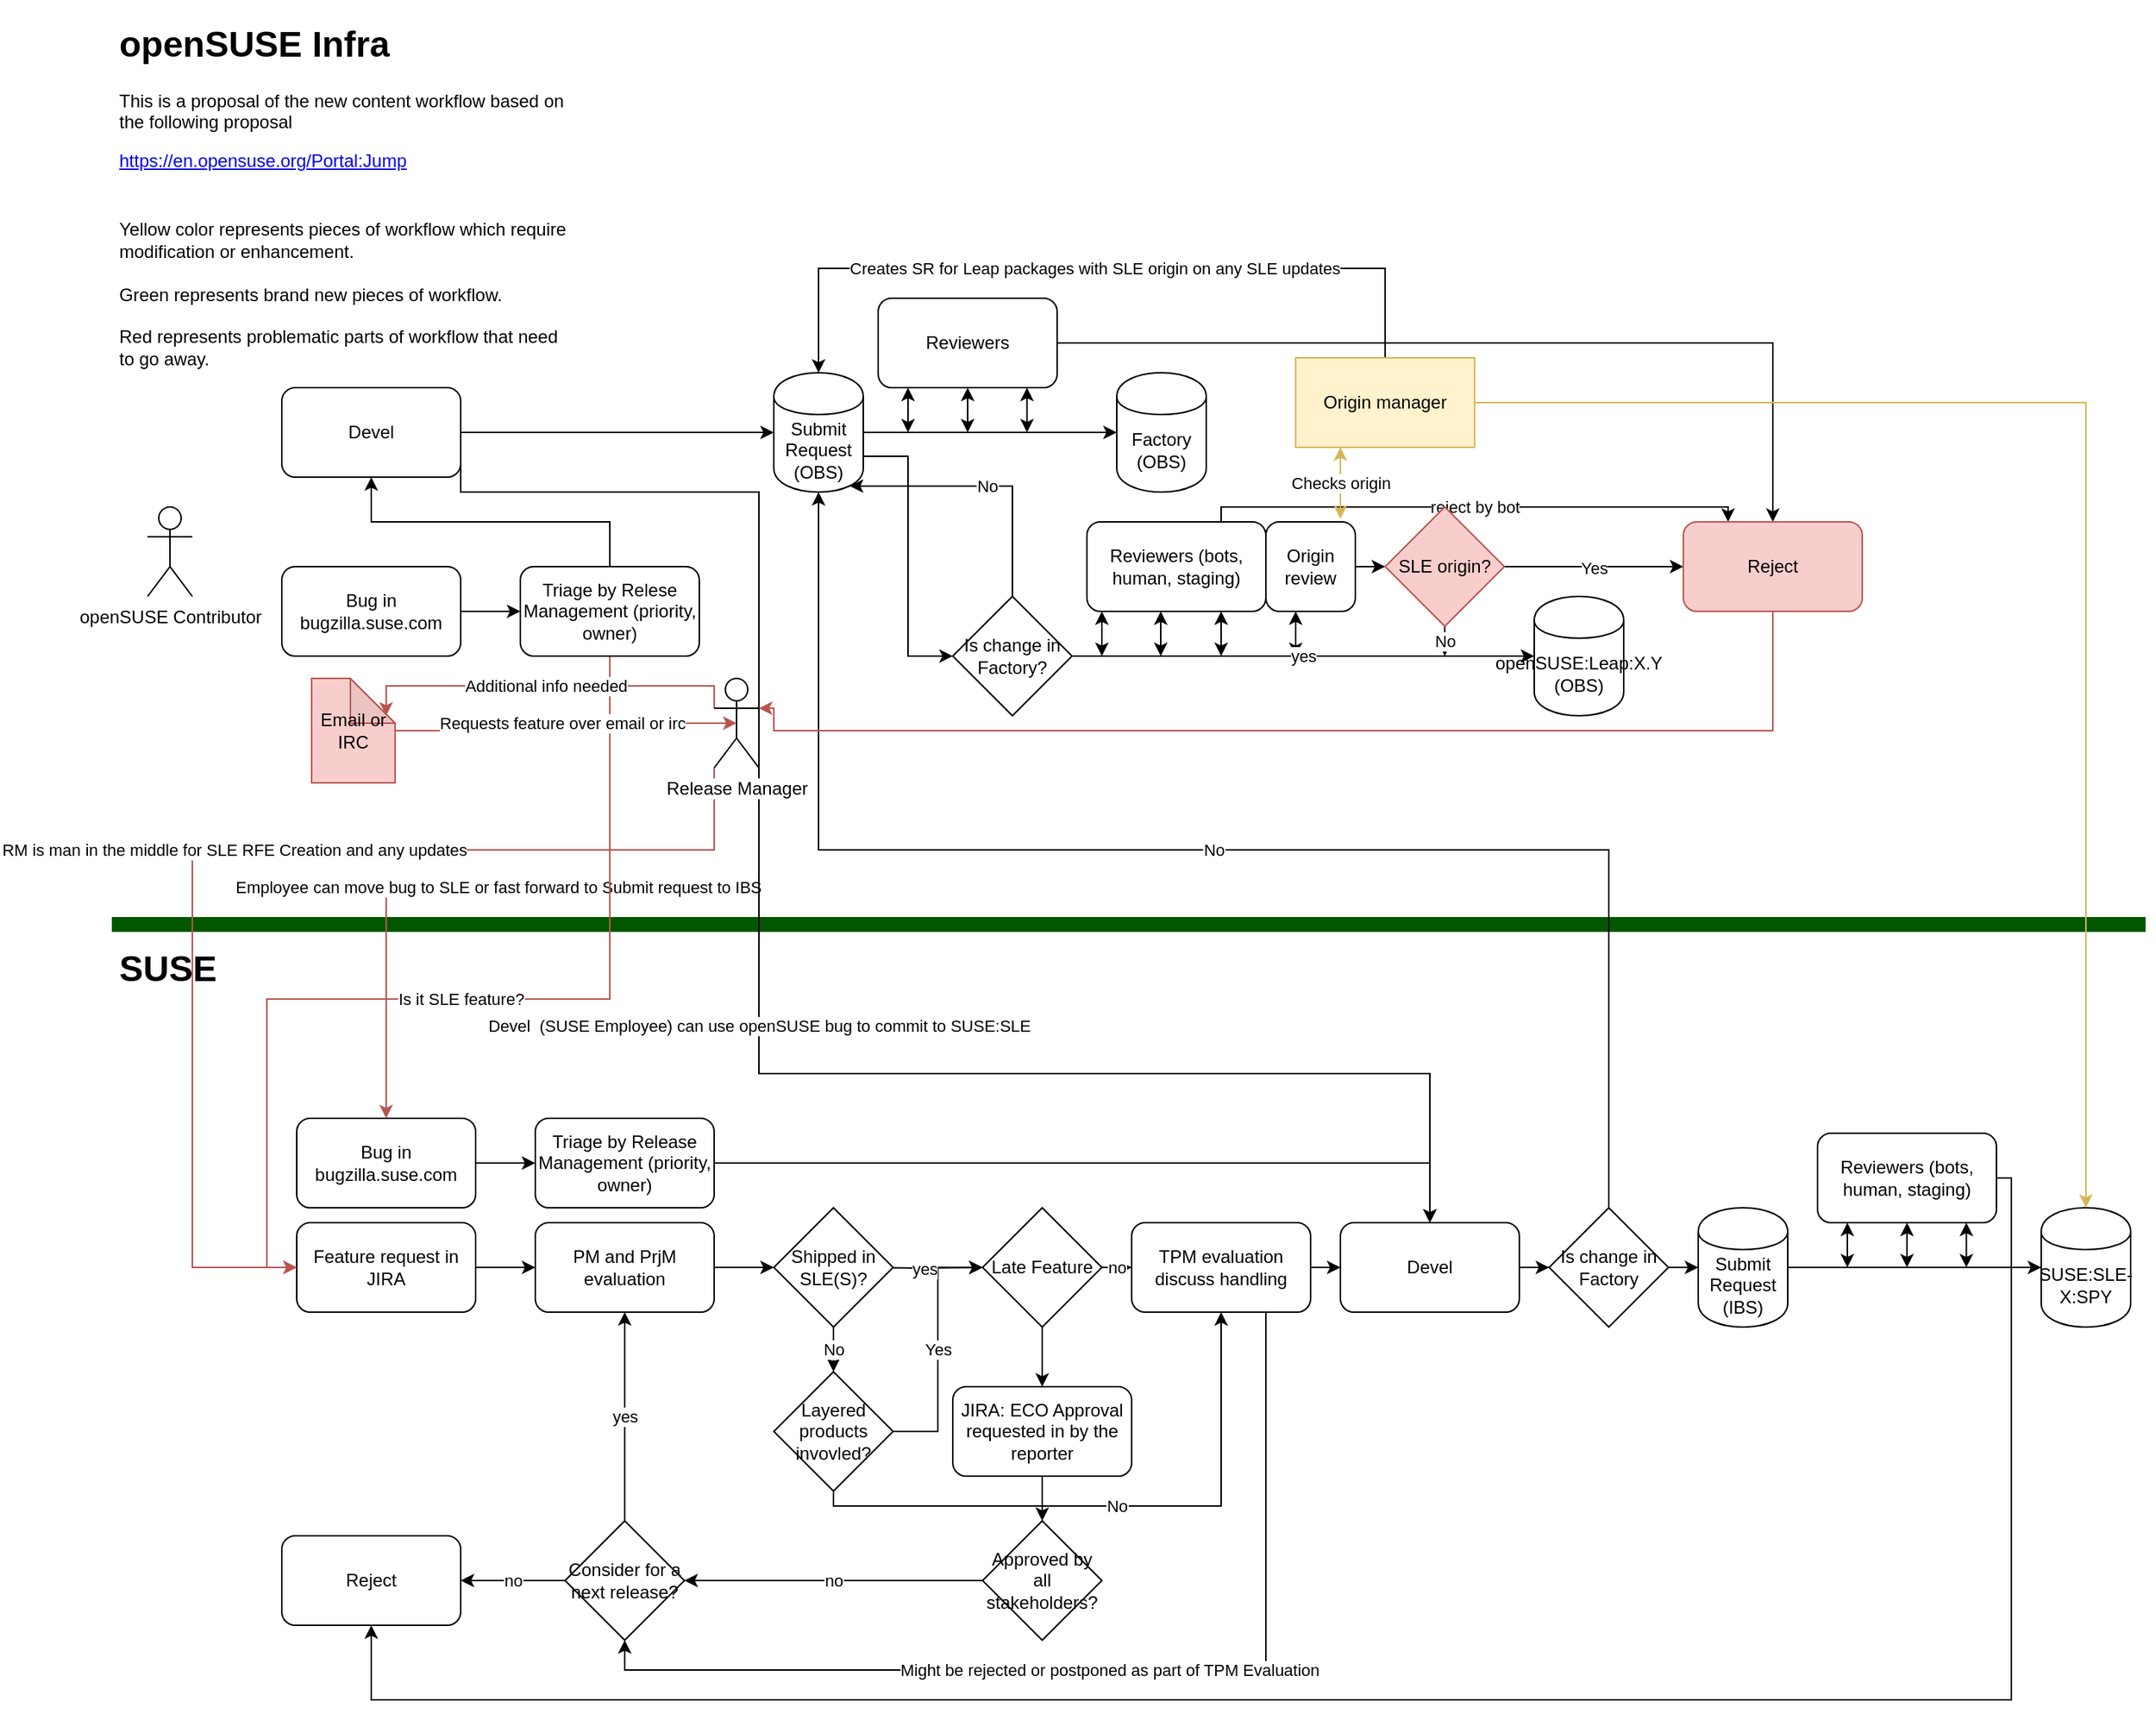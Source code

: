 <mxfile version="13.1.14" type="device"><diagram name="Page-1" id="8ce9d11a-91a2-4d17-14d8-a56ed91bf033"><mxGraphModel dx="4708" dy="1208" grid="1" gridSize="10" guides="1" tooltips="1" connect="1" arrows="1" fold="1" page="1" pageScale="1" pageWidth="1169" pageHeight="827" background="#ffffff" math="0" shadow="0"><root><mxCell id="0"/><mxCell id="1" parent="0"/><mxCell id="AD1e-GDrB62CxxPefLW_-43" value="&lt;h1&gt;openSUSE Infra&lt;/h1&gt;&lt;h1&gt;&lt;div style=&quot;font-size: 12px ; font-weight: 400&quot;&gt;This is a proposal of the new content workflow based on the following proposal&lt;/div&gt;&lt;a href=&quot;https://en.opensuse.org/Portal:Jump&quot; style=&quot;font-size: 12px ; font-weight: 400&quot;&gt;https://en.opensuse.org/Portal:Jump&lt;/a&gt;&lt;br style=&quot;font-size: 12px ; font-weight: 400&quot;&gt;&lt;br style=&quot;font-size: 12px ; font-weight: 400&quot;&gt;&lt;div style=&quot;font-size: 12px ; font-weight: 400&quot;&gt;Yellow color represents pieces of workflow which require modification or enhancement.&amp;nbsp;&lt;/div&gt;&lt;div style=&quot;font-size: 12px ; font-weight: 400&quot;&gt;&lt;br&gt;&lt;/div&gt;&lt;div style=&quot;font-size: 12px ; font-weight: 400&quot;&gt;Green represents brand new pieces of workflow.&amp;nbsp;&lt;/div&gt;&lt;div style=&quot;font-size: 12px ; font-weight: 400&quot;&gt;&lt;br&gt;&lt;/div&gt;&lt;div style=&quot;font-size: 12px ; font-weight: 400&quot;&gt;Red represents problematic parts of workflow that need to go away.&lt;/div&gt;&lt;/h1&gt;" style="text;html=1;strokeColor=none;fillColor=none;spacing=5;spacingTop=-20;whiteSpace=wrap;overflow=hidden;rounded=0;" parent="1" vertex="1"><mxGeometry x="-1164" y="220" width="314" height="280" as="geometry"/></mxCell><mxCell id="AD1e-GDrB62CxxPefLW_-110" value="" style="endArrow=none;html=1;strokeWidth=10;fillColor=#008a00;strokeColor=#005700;" parent="1" edge="1"><mxGeometry width="50" height="50" relative="1" as="geometry"><mxPoint x="-1164" y="830" as="sourcePoint"/><mxPoint x="200" y="830" as="targetPoint"/></mxGeometry></mxCell><mxCell id="AD1e-GDrB62CxxPefLW_-133" value="" style="edgeStyle=orthogonalEdgeStyle;rounded=0;orthogonalLoop=1;jettySize=auto;html=1;" parent="1" source="AD1e-GDrB62CxxPefLW_-114" target="AD1e-GDrB62CxxPefLW_-132" edge="1"><mxGeometry relative="1" as="geometry"/></mxCell><mxCell id="AD1e-GDrB62CxxPefLW_-114" value="Feature request in JIRA" style="rounded=1;whiteSpace=wrap;html=1;" parent="1" vertex="1"><mxGeometry x="-1040" y="1030" width="120" height="60" as="geometry"/></mxCell><mxCell id="AD1e-GDrB62CxxPefLW_-132" value="PM and PrjM evaluation" style="rounded=1;whiteSpace=wrap;html=1;" parent="1" vertex="1"><mxGeometry x="-880" y="1030" width="120" height="60" as="geometry"/></mxCell><mxCell id="AD1e-GDrB62CxxPefLW_-143" value="" style="edgeStyle=orthogonalEdgeStyle;rounded=0;orthogonalLoop=1;jettySize=auto;html=1;" parent="1" source="AD1e-GDrB62CxxPefLW_-141" target="AD1e-GDrB62CxxPefLW_-142" edge="1"><mxGeometry relative="1" as="geometry"/></mxCell><mxCell id="AD1e-GDrB62CxxPefLW_-230" style="edgeStyle=orthogonalEdgeStyle;rounded=0;orthogonalLoop=1;jettySize=auto;html=1;" parent="1" source="AD1e-GDrB62CxxPefLW_-142" target="AD1e-GDrB62CxxPefLW_-204" edge="1"><mxGeometry relative="1" as="geometry"/></mxCell><mxCell id="AD1e-GDrB62CxxPefLW_-142" value="Devel" style="rounded=1;whiteSpace=wrap;html=1;" parent="1" vertex="1"><mxGeometry x="-340" y="1030" width="120" height="60" as="geometry"/></mxCell><mxCell id="AD1e-GDrB62CxxPefLW_-144" style="edgeStyle=orthogonalEdgeStyle;rounded=0;orthogonalLoop=1;jettySize=auto;html=1;exitX=0.5;exitY=1;exitDx=0;exitDy=0;" parent="1" source="AD1e-GDrB62CxxPefLW_-132" target="AD1e-GDrB62CxxPefLW_-132" edge="1"><mxGeometry relative="1" as="geometry"/></mxCell><mxCell id="AD1e-GDrB62CxxPefLW_-145" value="" style="edgeStyle=orthogonalEdgeStyle;rounded=0;orthogonalLoop=1;jettySize=auto;html=1;" parent="1" source="AD1e-GDrB62CxxPefLW_-132" edge="1"><mxGeometry relative="1" as="geometry"><mxPoint x="-760" y="1060" as="sourcePoint"/><mxPoint x="-720" y="1060" as="targetPoint"/></mxGeometry></mxCell><mxCell id="AD1e-GDrB62CxxPefLW_-251" value="Might be rejected or postponed as part of TPM Evaluation" style="edgeStyle=orthogonalEdgeStyle;rounded=0;orthogonalLoop=1;jettySize=auto;html=1;exitX=0.75;exitY=1;exitDx=0;exitDy=0;entryX=0.5;entryY=1;entryDx=0;entryDy=0;" parent="1" source="AD1e-GDrB62CxxPefLW_-141" target="AD1e-GDrB62CxxPefLW_-180" edge="1"><mxGeometry relative="1" as="geometry"/></mxCell><mxCell id="AD1e-GDrB62CxxPefLW_-141" value="TPM evaluation&lt;br&gt;discuss handling" style="rounded=1;whiteSpace=wrap;html=1;" parent="1" vertex="1"><mxGeometry x="-480" y="1030" width="120" height="60" as="geometry"/></mxCell><mxCell id="AD1e-GDrB62CxxPefLW_-148" value="no" style="edgeStyle=orthogonalEdgeStyle;rounded=0;orthogonalLoop=1;jettySize=auto;html=1;" parent="1" source="AD1e-GDrB62CxxPefLW_-161" target="AD1e-GDrB62CxxPefLW_-141" edge="1"><mxGeometry relative="1" as="geometry"><mxPoint x="-660" y="1060" as="sourcePoint"/><mxPoint x="-480" y="1060" as="targetPoint"/></mxGeometry></mxCell><mxCell id="AD1e-GDrB62CxxPefLW_-153" style="edgeStyle=orthogonalEdgeStyle;rounded=0;orthogonalLoop=1;jettySize=auto;html=1;exitX=0.5;exitY=1;exitDx=0;exitDy=0;entryX=0.5;entryY=0;entryDx=0;entryDy=0;" parent="1" source="AD1e-GDrB62CxxPefLW_-149" target="AD1e-GDrB62CxxPefLW_-152" edge="1"><mxGeometry relative="1" as="geometry"/></mxCell><mxCell id="AD1e-GDrB62CxxPefLW_-149" value="JIRA: ECO Approval requested in by the reporter" style="rounded=1;whiteSpace=wrap;html=1;" parent="1" vertex="1"><mxGeometry x="-600" y="1140" width="120" height="60" as="geometry"/></mxCell><mxCell id="AD1e-GDrB62CxxPefLW_-163" value="no" style="edgeStyle=orthogonalEdgeStyle;rounded=0;orthogonalLoop=1;jettySize=auto;html=1;exitX=0;exitY=0.5;exitDx=0;exitDy=0;entryX=1;entryY=0.5;entryDx=0;entryDy=0;" parent="1" source="AD1e-GDrB62CxxPefLW_-152" target="AD1e-GDrB62CxxPefLW_-180" edge="1"><mxGeometry relative="1" as="geometry"><mxPoint x="-760" y="1270" as="targetPoint"/></mxGeometry></mxCell><mxCell id="AD1e-GDrB62CxxPefLW_-152" value="Approved by all stakeholders?" style="rhombus;whiteSpace=wrap;html=1;" parent="1" vertex="1"><mxGeometry x="-580" y="1230" width="80" height="80" as="geometry"/></mxCell><mxCell id="AD1e-GDrB62CxxPefLW_-248" value="Yes" style="edgeStyle=orthogonalEdgeStyle;rounded=0;orthogonalLoop=1;jettySize=auto;html=1;exitX=1;exitY=0.5;exitDx=0;exitDy=0;" parent="1" source="AD1e-GDrB62CxxPefLW_-226" edge="1"><mxGeometry relative="1" as="geometry"><mxPoint x="-580" y="1060" as="targetPoint"/><Array as="points"><mxPoint x="-610" y="1170"/><mxPoint x="-610" y="1060"/></Array></mxGeometry></mxCell><mxCell id="AD1e-GDrB62CxxPefLW_-249" value="No" style="edgeStyle=orthogonalEdgeStyle;rounded=0;orthogonalLoop=1;jettySize=auto;html=1;exitX=0.5;exitY=1;exitDx=0;exitDy=0;entryX=0.5;entryY=1;entryDx=0;entryDy=0;" parent="1" source="AD1e-GDrB62CxxPefLW_-226" target="AD1e-GDrB62CxxPefLW_-141" edge="1"><mxGeometry relative="1" as="geometry"><Array as="points"><mxPoint x="-680" y="1220"/><mxPoint x="-420" y="1220"/></Array></mxGeometry></mxCell><mxCell id="AD1e-GDrB62CxxPefLW_-226" value="Layered products invovled?" style="rhombus;whiteSpace=wrap;html=1;" parent="1" vertex="1"><mxGeometry x="-720" y="1130" width="80" height="80" as="geometry"/></mxCell><mxCell id="AD1e-GDrB62CxxPefLW_-162" style="edgeStyle=orthogonalEdgeStyle;rounded=0;orthogonalLoop=1;jettySize=auto;html=1;entryX=0.5;entryY=0;entryDx=0;entryDy=0;" parent="1" source="AD1e-GDrB62CxxPefLW_-161" target="AD1e-GDrB62CxxPefLW_-149" edge="1"><mxGeometry relative="1" as="geometry"/></mxCell><mxCell id="AD1e-GDrB62CxxPefLW_-173" value="" style="edgeStyle=orthogonalEdgeStyle;rounded=0;orthogonalLoop=1;jettySize=auto;html=1;" parent="1" source="AD1e-GDrB62CxxPefLW_-170" target="AD1e-GDrB62CxxPefLW_-172" edge="1"><mxGeometry relative="1" as="geometry"/></mxCell><mxCell id="AD1e-GDrB62CxxPefLW_-170" value="Bug in bugzilla.suse.com" style="rounded=1;whiteSpace=wrap;html=1;" parent="1" vertex="1"><mxGeometry x="-1040" y="960" width="120" height="60" as="geometry"/></mxCell><mxCell id="AD1e-GDrB62CxxPefLW_-174" style="edgeStyle=orthogonalEdgeStyle;rounded=0;orthogonalLoop=1;jettySize=auto;html=1;exitX=1;exitY=0.5;exitDx=0;exitDy=0;" parent="1" source="AD1e-GDrB62CxxPefLW_-172" target="AD1e-GDrB62CxxPefLW_-142" edge="1"><mxGeometry relative="1" as="geometry"/></mxCell><mxCell id="AD1e-GDrB62CxxPefLW_-172" value="Triage by Release Management (priority, owner)" style="rounded=1;whiteSpace=wrap;html=1;" parent="1" vertex="1"><mxGeometry x="-880" y="960" width="120" height="60" as="geometry"/></mxCell><mxCell id="AD1e-GDrB62CxxPefLW_-311" style="edgeStyle=orthogonalEdgeStyle;rounded=0;orthogonalLoop=1;jettySize=auto;html=1;exitX=1;exitY=0.5;exitDx=0;exitDy=0;strokeWidth=1;" parent="1" source="AD1e-GDrB62CxxPefLW_-175" target="AD1e-GDrB62CxxPefLW_-310" edge="1"><mxGeometry relative="1" as="geometry"/></mxCell><mxCell id="AD1e-GDrB62CxxPefLW_-175" value="Submit Request (IBS)" style="shape=cylinder;whiteSpace=wrap;html=1;boundedLbl=1;backgroundOutline=1;" parent="1" vertex="1"><mxGeometry x="-100" y="1020" width="60" height="80" as="geometry"/></mxCell><mxCell id="AD1e-GDrB62CxxPefLW_-176" value="Factory&lt;br&gt;(OBS)" style="shape=cylinder;whiteSpace=wrap;html=1;boundedLbl=1;backgroundOutline=1;" parent="1" vertex="1"><mxGeometry x="-490" y="460" width="60" height="80" as="geometry"/></mxCell><mxCell id="AD1e-GDrB62CxxPefLW_-187" value="" style="edgeStyle=orthogonalEdgeStyle;rounded=0;orthogonalLoop=1;jettySize=auto;html=1;" parent="1" source="AD1e-GDrB62CxxPefLW_-177" target="AD1e-GDrB62CxxPefLW_-186" edge="1"><mxGeometry relative="1" as="geometry"/></mxCell><mxCell id="AD1e-GDrB62CxxPefLW_-177" value="Bug in bugzilla.suse.com" style="rounded=1;whiteSpace=wrap;html=1;" parent="1" vertex="1"><mxGeometry x="-1050" y="590" width="120" height="60" as="geometry"/></mxCell><mxCell id="AD1e-GDrB62CxxPefLW_-225" style="edgeStyle=orthogonalEdgeStyle;rounded=0;orthogonalLoop=1;jettySize=auto;html=1;exitX=0.5;exitY=0;exitDx=0;exitDy=0;" parent="1" source="AD1e-GDrB62CxxPefLW_-186" target="AD1e-GDrB62CxxPefLW_-188" edge="1"><mxGeometry relative="1" as="geometry"/></mxCell><mxCell id="AD1e-GDrB62CxxPefLW_-281" value="Employee can move bug to SLE or fast forward to Submit request to IBS" style="edgeStyle=orthogonalEdgeStyle;rounded=0;orthogonalLoop=1;jettySize=auto;html=1;exitX=0.5;exitY=1;exitDx=0;exitDy=0;entryX=0.5;entryY=0;entryDx=0;entryDy=0;fillColor=#f8cecc;strokeColor=#b85450;" parent="1" source="AD1e-GDrB62CxxPefLW_-186" target="AD1e-GDrB62CxxPefLW_-170" edge="1"><mxGeometry relative="1" as="geometry"/></mxCell><mxCell id="Ee5nfTAhvGb3bvYvBnP9-6" value="Is it SLE feature?" style="edgeStyle=orthogonalEdgeStyle;rounded=0;orthogonalLoop=1;jettySize=auto;html=1;exitX=0.5;exitY=1;exitDx=0;exitDy=0;entryX=0;entryY=0.5;entryDx=0;entryDy=0;fillColor=#f8cecc;strokeColor=#b85450;" parent="1" source="AD1e-GDrB62CxxPefLW_-186" target="AD1e-GDrB62CxxPefLW_-114" edge="1"><mxGeometry relative="1" as="geometry"><Array as="points"><mxPoint x="-830" y="880"/><mxPoint x="-1060" y="880"/><mxPoint x="-1060" y="1060"/></Array></mxGeometry></mxCell><mxCell id="AD1e-GDrB62CxxPefLW_-186" value="Triage by Relese Management (priority, owner)" style="rounded=1;whiteSpace=wrap;html=1;" parent="1" vertex="1"><mxGeometry x="-890" y="590" width="120" height="60" as="geometry"/></mxCell><mxCell id="AD1e-GDrB62CxxPefLW_-197" style="edgeStyle=orthogonalEdgeStyle;rounded=0;orthogonalLoop=1;jettySize=auto;html=1;exitX=1;exitY=0.5;exitDx=0;exitDy=0;entryX=0;entryY=0.5;entryDx=0;entryDy=0;" parent="1" source="AD1e-GDrB62CxxPefLW_-188" target="AD1e-GDrB62CxxPefLW_-192" edge="1"><mxGeometry relative="1" as="geometry"/></mxCell><mxCell id="Ee5nfTAhvGb3bvYvBnP9-7" value="Devel&amp;nbsp; (SUSE Employee) can use openSUSE bug to commit to SUSE:SLE" style="edgeStyle=orthogonalEdgeStyle;rounded=0;orthogonalLoop=1;jettySize=auto;html=1;exitX=1;exitY=0.75;exitDx=0;exitDy=0;entryX=0.5;entryY=0;entryDx=0;entryDy=0;" parent="1" source="AD1e-GDrB62CxxPefLW_-188" target="AD1e-GDrB62CxxPefLW_-142" edge="1"><mxGeometry relative="1" as="geometry"><Array as="points"><mxPoint x="-930" y="540"/><mxPoint x="-730" y="540"/><mxPoint x="-730" y="930"/><mxPoint x="-280" y="930"/></Array></mxGeometry></mxCell><mxCell id="AD1e-GDrB62CxxPefLW_-188" value="Devel" style="rounded=1;whiteSpace=wrap;html=1;" parent="1" vertex="1"><mxGeometry x="-1050" y="470" width="120" height="60" as="geometry"/></mxCell><mxCell id="AD1e-GDrB62CxxPefLW_-184" value="no" style="edgeStyle=orthogonalEdgeStyle;rounded=0;orthogonalLoop=1;jettySize=auto;html=1;exitX=0;exitY=0.5;exitDx=0;exitDy=0;entryX=1;entryY=0.5;entryDx=0;entryDy=0;" parent="1" source="AD1e-GDrB62CxxPefLW_-180" target="AD1e-GDrB62CxxPefLW_-183" edge="1"><mxGeometry relative="1" as="geometry"/></mxCell><mxCell id="AD1e-GDrB62CxxPefLW_-194" value="yes" style="edgeStyle=orthogonalEdgeStyle;rounded=0;orthogonalLoop=1;jettySize=auto;html=1;exitX=0.5;exitY=0;exitDx=0;exitDy=0;entryX=0.5;entryY=1;entryDx=0;entryDy=0;" parent="1" source="AD1e-GDrB62CxxPefLW_-180" target="AD1e-GDrB62CxxPefLW_-132" edge="1"><mxGeometry relative="1" as="geometry"/></mxCell><mxCell id="AD1e-GDrB62CxxPefLW_-180" value="Consider for a next release?" style="rhombus;whiteSpace=wrap;html=1;" parent="1" vertex="1"><mxGeometry x="-860" y="1230" width="80" height="80" as="geometry"/></mxCell><mxCell id="AD1e-GDrB62CxxPefLW_-183" value="Reject" style="rounded=1;whiteSpace=wrap;html=1;" parent="1" vertex="1"><mxGeometry x="-1050" y="1240" width="120" height="60" as="geometry"/></mxCell><mxCell id="AD1e-GDrB62CxxPefLW_-198" style="edgeStyle=orthogonalEdgeStyle;rounded=0;orthogonalLoop=1;jettySize=auto;html=1;entryX=0;entryY=0.5;entryDx=0;entryDy=0;" parent="1" source="AD1e-GDrB62CxxPefLW_-192" target="AD1e-GDrB62CxxPefLW_-176" edge="1"><mxGeometry relative="1" as="geometry"/></mxCell><mxCell id="AD1e-GDrB62CxxPefLW_-264" style="edgeStyle=orthogonalEdgeStyle;rounded=0;orthogonalLoop=1;jettySize=auto;html=1;exitX=1;exitY=0.7;exitDx=0;exitDy=0;entryX=0;entryY=0.5;entryDx=0;entryDy=0;" parent="1" source="AD1e-GDrB62CxxPefLW_-192" target="AD1e-GDrB62CxxPefLW_-265" edge="1"><mxGeometry relative="1" as="geometry"><mxPoint x="-620" y="620" as="targetPoint"/></mxGeometry></mxCell><mxCell id="AD1e-GDrB62CxxPefLW_-192" value="Submit Request (OBS)" style="shape=cylinder;whiteSpace=wrap;html=1;boundedLbl=1;backgroundOutline=1;" parent="1" vertex="1"><mxGeometry x="-720" y="460" width="60" height="80" as="geometry"/></mxCell><mxCell id="AD1e-GDrB62CxxPefLW_-231" value="No" style="edgeStyle=orthogonalEdgeStyle;rounded=0;orthogonalLoop=1;jettySize=auto;html=1;exitX=0.5;exitY=0;exitDx=0;exitDy=0;entryX=0.5;entryY=1;entryDx=0;entryDy=0;" parent="1" source="AD1e-GDrB62CxxPefLW_-204" target="AD1e-GDrB62CxxPefLW_-192" edge="1"><mxGeometry relative="1" as="geometry"/></mxCell><mxCell id="AD1e-GDrB62CxxPefLW_-232" style="edgeStyle=orthogonalEdgeStyle;rounded=0;orthogonalLoop=1;jettySize=auto;html=1;exitX=1;exitY=0.5;exitDx=0;exitDy=0;entryX=0;entryY=0.5;entryDx=0;entryDy=0;" parent="1" source="AD1e-GDrB62CxxPefLW_-204" target="AD1e-GDrB62CxxPefLW_-175" edge="1"><mxGeometry relative="1" as="geometry"/></mxCell><mxCell id="AD1e-GDrB62CxxPefLW_-204" value="Is change in Factory" style="rhombus;whiteSpace=wrap;html=1;" parent="1" vertex="1"><mxGeometry x="-200" y="1020" width="80" height="80" as="geometry"/></mxCell><mxCell id="AD1e-GDrB62CxxPefLW_-282" style="edgeStyle=orthogonalEdgeStyle;rounded=0;orthogonalLoop=1;jettySize=auto;html=1;entryX=0.5;entryY=0;entryDx=0;entryDy=0;" parent="1" source="AD1e-GDrB62CxxPefLW_-210" target="AD1e-GDrB62CxxPefLW_-277" edge="1"><mxGeometry relative="1" as="geometry"/></mxCell><mxCell id="AD1e-GDrB62CxxPefLW_-210" value="Reviewers" style="rounded=1;whiteSpace=wrap;html=1;" parent="1" vertex="1"><mxGeometry x="-650" y="410" width="120" height="60" as="geometry"/></mxCell><mxCell id="AD1e-GDrB62CxxPefLW_-212" value="" style="endArrow=classic;startArrow=classic;html=1;" parent="1" edge="1"><mxGeometry width="50" height="50" relative="1" as="geometry"><mxPoint x="-590" y="500" as="sourcePoint"/><mxPoint x="-590" y="470" as="targetPoint"/></mxGeometry></mxCell><mxCell id="AD1e-GDrB62CxxPefLW_-220" value="" style="endArrow=classic;startArrow=classic;html=1;" parent="1" edge="1"><mxGeometry width="50" height="50" relative="1" as="geometry"><mxPoint x="-630" y="500" as="sourcePoint"/><mxPoint x="-630" y="470" as="targetPoint"/></mxGeometry></mxCell><mxCell id="AD1e-GDrB62CxxPefLW_-222" value="" style="endArrow=classic;startArrow=classic;html=1;entryX=0.75;entryY=1;entryDx=0;entryDy=0;" parent="1" edge="1"><mxGeometry width="50" height="50" relative="1" as="geometry"><mxPoint x="-550.2" y="500" as="sourcePoint"/><mxPoint x="-550.2" y="470" as="targetPoint"/></mxGeometry></mxCell><mxCell id="AD1e-GDrB62CxxPefLW_-239" value="openSUSE:Leap:X.Y&lt;br&gt;(OBS)" style="shape=cylinder;whiteSpace=wrap;html=1;boundedLbl=1;backgroundOutline=1;" parent="1" vertex="1"><mxGeometry x="-210" y="610" width="60" height="80" as="geometry"/></mxCell><mxCell id="AD1e-GDrB62CxxPefLW_-161" value="Late Feature" style="rhombus;whiteSpace=wrap;html=1;" parent="1" vertex="1"><mxGeometry x="-580" y="1020" width="80" height="80" as="geometry"/></mxCell><mxCell id="AD1e-GDrB62CxxPefLW_-242" value="yes" style="edgeStyle=orthogonalEdgeStyle;rounded=0;orthogonalLoop=1;jettySize=auto;html=1;" parent="1" target="AD1e-GDrB62CxxPefLW_-161" edge="1"><mxGeometry relative="1" as="geometry"><mxPoint x="-660" y="1060" as="sourcePoint"/><mxPoint x="-600" y="1060" as="targetPoint"/></mxGeometry></mxCell><mxCell id="AD1e-GDrB62CxxPefLW_-246" value="No" style="edgeStyle=orthogonalEdgeStyle;rounded=0;orthogonalLoop=1;jettySize=auto;html=1;exitX=0.5;exitY=1;exitDx=0;exitDy=0;entryX=0.5;entryY=0;entryDx=0;entryDy=0;" parent="1" source="AD1e-GDrB62CxxPefLW_-243" target="AD1e-GDrB62CxxPefLW_-226" edge="1"><mxGeometry relative="1" as="geometry"/></mxCell><mxCell id="AD1e-GDrB62CxxPefLW_-243" value="Shipped in SLE(S)?" style="rhombus;whiteSpace=wrap;html=1;" parent="1" vertex="1"><mxGeometry x="-720" y="1020" width="80" height="80" as="geometry"/></mxCell><mxCell id="AD1e-GDrB62CxxPefLW_-303" value="reject by bot" style="edgeStyle=orthogonalEdgeStyle;rounded=0;orthogonalLoop=1;jettySize=auto;html=1;exitX=0.75;exitY=0;exitDx=0;exitDy=0;entryX=0.25;entryY=0;entryDx=0;entryDy=0;strokeWidth=1;" parent="1" source="AD1e-GDrB62CxxPefLW_-253" target="AD1e-GDrB62CxxPefLW_-277" edge="1"><mxGeometry relative="1" as="geometry"><Array as="points"><mxPoint x="-420" y="550"/><mxPoint x="-80" y="550"/></Array></mxGeometry></mxCell><mxCell id="AD1e-GDrB62CxxPefLW_-253" value="Reviewers (bots, human, staging)" style="rounded=1;whiteSpace=wrap;html=1;" parent="1" vertex="1"><mxGeometry x="-510" y="560" width="120" height="60" as="geometry"/></mxCell><mxCell id="AD1e-GDrB62CxxPefLW_-254" value="" style="endArrow=classic;startArrow=classic;html=1;" parent="1" edge="1"><mxGeometry width="50" height="50" relative="1" as="geometry"><mxPoint x="-460.5" y="650" as="sourcePoint"/><mxPoint x="-460.5" y="620" as="targetPoint"/></mxGeometry></mxCell><mxCell id="AD1e-GDrB62CxxPefLW_-255" value="" style="endArrow=classic;startArrow=classic;html=1;" parent="1" edge="1"><mxGeometry width="50" height="50" relative="1" as="geometry"><mxPoint x="-500" y="650" as="sourcePoint"/><mxPoint x="-500" y="620" as="targetPoint"/></mxGeometry></mxCell><mxCell id="AD1e-GDrB62CxxPefLW_-256" value="" style="endArrow=classic;startArrow=classic;html=1;entryX=0.75;entryY=1;entryDx=0;entryDy=0;" parent="1" edge="1"><mxGeometry width="50" height="50" relative="1" as="geometry"><mxPoint x="-420" y="650" as="sourcePoint"/><mxPoint x="-420" y="620" as="targetPoint"/></mxGeometry></mxCell><mxCell id="AD1e-GDrB62CxxPefLW_-270" style="edgeStyle=orthogonalEdgeStyle;rounded=0;orthogonalLoop=1;jettySize=auto;html=1;exitX=1;exitY=0.5;exitDx=0;exitDy=0;entryX=0;entryY=0.5;entryDx=0;entryDy=0;" parent="1" source="AD1e-GDrB62CxxPefLW_-261" target="AD1e-GDrB62CxxPefLW_-271" edge="1"><mxGeometry relative="1" as="geometry"><mxPoint x="-270" y="590" as="targetPoint"/></mxGeometry></mxCell><mxCell id="AD1e-GDrB62CxxPefLW_-261" value="Origin review" style="rounded=1;whiteSpace=wrap;html=1;" parent="1" vertex="1"><mxGeometry x="-390" y="560" width="60" height="60" as="geometry"/></mxCell><mxCell id="AD1e-GDrB62CxxPefLW_-262" value="" style="endArrow=classic;startArrow=classic;html=1;entryX=0.75;entryY=1;entryDx=0;entryDy=0;" parent="1" edge="1"><mxGeometry width="50" height="50" relative="1" as="geometry"><mxPoint x="-370" y="650" as="sourcePoint"/><mxPoint x="-370" y="620" as="targetPoint"/></mxGeometry></mxCell><mxCell id="AD1e-GDrB62CxxPefLW_-268" value="yes" style="edgeStyle=orthogonalEdgeStyle;rounded=0;orthogonalLoop=1;jettySize=auto;html=1;exitX=1;exitY=0.5;exitDx=0;exitDy=0;" parent="1" source="AD1e-GDrB62CxxPefLW_-265" target="AD1e-GDrB62CxxPefLW_-239" edge="1"><mxGeometry relative="1" as="geometry"/></mxCell><mxCell id="AD1e-GDrB62CxxPefLW_-300" value="No" style="edgeStyle=orthogonalEdgeStyle;rounded=0;orthogonalLoop=1;jettySize=auto;html=1;exitX=0.5;exitY=0;exitDx=0;exitDy=0;entryX=0.85;entryY=0.95;entryDx=0;entryDy=0;entryPerimeter=0;strokeWidth=1;" parent="1" source="AD1e-GDrB62CxxPefLW_-265" target="AD1e-GDrB62CxxPefLW_-192" edge="1"><mxGeometry relative="1" as="geometry"><Array as="points"><mxPoint x="-560" y="536"/></Array></mxGeometry></mxCell><mxCell id="AD1e-GDrB62CxxPefLW_-265" value="Is change in Factory?" style="rhombus;whiteSpace=wrap;html=1;" parent="1" vertex="1"><mxGeometry x="-600" y="610" width="80" height="80" as="geometry"/></mxCell><mxCell id="AD1e-GDrB62CxxPefLW_-272" value="No" style="edgeStyle=orthogonalEdgeStyle;rounded=0;orthogonalLoop=1;jettySize=auto;html=1;exitX=0.5;exitY=1;exitDx=0;exitDy=0;" parent="1" source="AD1e-GDrB62CxxPefLW_-271" edge="1"><mxGeometry relative="1" as="geometry"><mxPoint x="-270" y="650" as="targetPoint"/><Array as="points"><mxPoint x="-270" y="650"/><mxPoint x="-270" y="650"/></Array></mxGeometry></mxCell><mxCell id="AD1e-GDrB62CxxPefLW_-276" value="Yes" style="edgeStyle=orthogonalEdgeStyle;rounded=0;orthogonalLoop=1;jettySize=auto;html=1;exitX=1;exitY=0.5;exitDx=0;exitDy=0;" parent="1" source="AD1e-GDrB62CxxPefLW_-271" edge="1"><mxGeometry relative="1" as="geometry"><mxPoint x="-110" y="590" as="targetPoint"/></mxGeometry></mxCell><mxCell id="AD1e-GDrB62CxxPefLW_-271" value="SLE origin?" style="rhombus;whiteSpace=wrap;html=1;fillColor=#f8cecc;strokeColor=#b85450;" parent="1" vertex="1"><mxGeometry x="-310" y="550" width="80" height="80" as="geometry"/></mxCell><mxCell id="AD1e-GDrB62CxxPefLW_-294" style="edgeStyle=orthogonalEdgeStyle;rounded=0;orthogonalLoop=1;jettySize=auto;html=1;exitX=0.5;exitY=1;exitDx=0;exitDy=0;fillColor=#f8cecc;strokeColor=#b85450;entryX=1;entryY=0.333;entryDx=0;entryDy=0;entryPerimeter=0;" parent="1" source="AD1e-GDrB62CxxPefLW_-277" target="AD1e-GDrB62CxxPefLW_-287" edge="1"><mxGeometry relative="1" as="geometry"><mxPoint x="-700" y="660" as="targetPoint"/><Array as="points"><mxPoint x="-50" y="700"/><mxPoint x="-720" y="700"/></Array></mxGeometry></mxCell><mxCell id="AD1e-GDrB62CxxPefLW_-277" value="Reject" style="rounded=1;whiteSpace=wrap;html=1;fillColor=#f8cecc;strokeColor=#b85450;" parent="1" vertex="1"><mxGeometry x="-110" y="560" width="120" height="60" as="geometry"/></mxCell><mxCell id="AD1e-GDrB62CxxPefLW_-290" value="RM is man in the middle for SLE RFE Creation and any updates" style="edgeStyle=orthogonalEdgeStyle;rounded=0;orthogonalLoop=1;jettySize=auto;html=1;exitX=0;exitY=1;exitDx=0;exitDy=0;exitPerimeter=0;entryX=0;entryY=0.5;entryDx=0;entryDy=0;fillColor=#f8cecc;strokeColor=#b85450;" parent="1" source="AD1e-GDrB62CxxPefLW_-287" target="AD1e-GDrB62CxxPefLW_-114" edge="1"><mxGeometry relative="1" as="geometry"><Array as="points"><mxPoint x="-760" y="780"/><mxPoint x="-1110" y="780"/><mxPoint x="-1110" y="1060"/></Array></mxGeometry></mxCell><mxCell id="AD1e-GDrB62CxxPefLW_-305" value="Additional info needed" style="edgeStyle=orthogonalEdgeStyle;rounded=0;orthogonalLoop=1;jettySize=auto;html=1;exitX=0;exitY=0.333;exitDx=0;exitDy=0;exitPerimeter=0;entryX=0.893;entryY=0.357;entryDx=0;entryDy=0;entryPerimeter=0;strokeWidth=1;fillColor=#f8cecc;strokeColor=#b85450;" parent="1" source="AD1e-GDrB62CxxPefLW_-287" target="AD1e-GDrB62CxxPefLW_-295" edge="1"><mxGeometry relative="1" as="geometry"><Array as="points"><mxPoint x="-760" y="670"/><mxPoint x="-980" y="670"/></Array></mxGeometry></mxCell><mxCell id="AD1e-GDrB62CxxPefLW_-287" value="Release Manager" style="shape=umlActor;verticalLabelPosition=bottom;labelBackgroundColor=#ffffff;verticalAlign=top;html=1;outlineConnect=0;" parent="1" vertex="1"><mxGeometry x="-760" y="665" width="30" height="60" as="geometry"/></mxCell><mxCell id="AD1e-GDrB62CxxPefLW_-296" value="Requests feature over email or irc" style="edgeStyle=orthogonalEdgeStyle;rounded=0;orthogonalLoop=1;jettySize=auto;html=1;strokeWidth=1;entryX=0.5;entryY=0.5;entryDx=0;entryDy=0;entryPerimeter=0;fillColor=#f8cecc;strokeColor=#b85450;" parent="1" source="AD1e-GDrB62CxxPefLW_-295" target="AD1e-GDrB62CxxPefLW_-287" edge="1"><mxGeometry relative="1" as="geometry"><mxPoint x="-290" y="695" as="targetPoint"/></mxGeometry></mxCell><mxCell id="AD1e-GDrB62CxxPefLW_-295" value="Email or IRC" style="shape=note;whiteSpace=wrap;html=1;backgroundOutline=1;darkOpacity=0.05;fillColor=#f8cecc;strokeColor=#b85450;" parent="1" vertex="1"><mxGeometry x="-1030" y="665" width="56" height="70" as="geometry"/></mxCell><mxCell id="AD1e-GDrB62CxxPefLW_-301" value="&lt;h1&gt;SUSE&lt;/h1&gt;" style="text;html=1;strokeColor=none;fillColor=none;spacing=5;spacingTop=-20;whiteSpace=wrap;overflow=hidden;rounded=0;" parent="1" vertex="1"><mxGeometry x="-1164" y="840" width="190" height="120" as="geometry"/></mxCell><mxCell id="AD1e-GDrB62CxxPefLW_-313" style="edgeStyle=orthogonalEdgeStyle;rounded=0;orthogonalLoop=1;jettySize=auto;html=1;exitX=1;exitY=0.5;exitDx=0;exitDy=0;strokeWidth=1;entryX=0.5;entryY=1;entryDx=0;entryDy=0;" parent="1" source="AD1e-GDrB62CxxPefLW_-306" target="AD1e-GDrB62CxxPefLW_-183" edge="1"><mxGeometry relative="1" as="geometry"><mxPoint x="-250" y="1550" as="targetPoint"/><Array as="points"><mxPoint x="110" y="1000"/><mxPoint x="110" y="1350"/><mxPoint x="-990" y="1350"/></Array></mxGeometry></mxCell><mxCell id="AD1e-GDrB62CxxPefLW_-306" value="Reviewers (bots, human, staging)" style="rounded=1;whiteSpace=wrap;html=1;" parent="1" vertex="1"><mxGeometry x="-20" y="970" width="120" height="60" as="geometry"/></mxCell><mxCell id="AD1e-GDrB62CxxPefLW_-307" value="" style="endArrow=classic;startArrow=classic;html=1;" parent="1" edge="1"><mxGeometry width="50" height="50" relative="1" as="geometry"><mxPoint x="40" y="1060" as="sourcePoint"/><mxPoint x="40" y="1030" as="targetPoint"/></mxGeometry></mxCell><mxCell id="AD1e-GDrB62CxxPefLW_-308" value="" style="endArrow=classic;startArrow=classic;html=1;" parent="1" edge="1"><mxGeometry width="50" height="50" relative="1" as="geometry"><mxPoint y="1060" as="sourcePoint"/><mxPoint y="1030" as="targetPoint"/></mxGeometry></mxCell><mxCell id="AD1e-GDrB62CxxPefLW_-309" value="" style="endArrow=classic;startArrow=classic;html=1;entryX=0.75;entryY=1;entryDx=0;entryDy=0;" parent="1" edge="1"><mxGeometry width="50" height="50" relative="1" as="geometry"><mxPoint x="79.8" y="1060" as="sourcePoint"/><mxPoint x="79.8" y="1030" as="targetPoint"/></mxGeometry></mxCell><mxCell id="AD1e-GDrB62CxxPefLW_-310" value="SUSE:SLE-X:SPY" style="shape=cylinder;whiteSpace=wrap;html=1;boundedLbl=1;backgroundOutline=1;" parent="1" vertex="1"><mxGeometry x="130" y="1020" width="60" height="80" as="geometry"/></mxCell><mxCell id="Ee5nfTAhvGb3bvYvBnP9-1" value="openSUSE Contributor" style="shape=umlActor;verticalLabelPosition=bottom;labelBackgroundColor=#ffffff;verticalAlign=top;html=1;outlineConnect=0;" parent="1" vertex="1"><mxGeometry x="-1140" y="550" width="30" height="60" as="geometry"/></mxCell><mxCell id="Ee5nfTAhvGb3bvYvBnP9-15" style="edgeStyle=orthogonalEdgeStyle;rounded=0;orthogonalLoop=1;jettySize=auto;html=1;exitX=1;exitY=0.5;exitDx=0;exitDy=0;entryX=0.5;entryY=0;entryDx=0;entryDy=0;fillColor=#fff2cc;strokeColor=#d6b656;" parent="1" source="Ee5nfTAhvGb3bvYvBnP9-9" target="AD1e-GDrB62CxxPefLW_-310" edge="1"><mxGeometry relative="1" as="geometry"/></mxCell><mxCell id="Ee5nfTAhvGb3bvYvBnP9-17" value="Creates SR for Leap packages with SLE origin on any SLE updates" style="edgeStyle=orthogonalEdgeStyle;rounded=0;orthogonalLoop=1;jettySize=auto;html=1;exitX=0.5;exitY=0;exitDx=0;exitDy=0;entryX=0.5;entryY=0;entryDx=0;entryDy=0;" parent="1" source="Ee5nfTAhvGb3bvYvBnP9-9" target="AD1e-GDrB62CxxPefLW_-192" edge="1"><mxGeometry relative="1" as="geometry"><mxPoint x="-710" y="350" as="targetPoint"/><Array as="points"><mxPoint x="-310" y="390"/><mxPoint x="-690" y="390"/></Array></mxGeometry></mxCell><mxCell id="Ee5nfTAhvGb3bvYvBnP9-9" value="Origin manager" style="rounded=0;whiteSpace=wrap;html=1;fillColor=#fff2cc;strokeColor=#d6b656;" parent="1" vertex="1"><mxGeometry x="-370" y="450" width="120" height="60" as="geometry"/></mxCell><mxCell id="Ee5nfTAhvGb3bvYvBnP9-14" value="Checks origin" style="endArrow=classic;startArrow=classic;html=1;entryX=0.25;entryY=1;entryDx=0;entryDy=0;fillColor=#fff2cc;strokeColor=#d6b656;" parent="1" target="Ee5nfTAhvGb3bvYvBnP9-9" edge="1"><mxGeometry width="50" height="50" relative="1" as="geometry"><mxPoint x="-340" y="558" as="sourcePoint"/><mxPoint x="-160" y="490" as="targetPoint"/><Array as="points"><mxPoint x="-340" y="520"/></Array></mxGeometry></mxCell></root></mxGraphModel></diagram></mxfile>